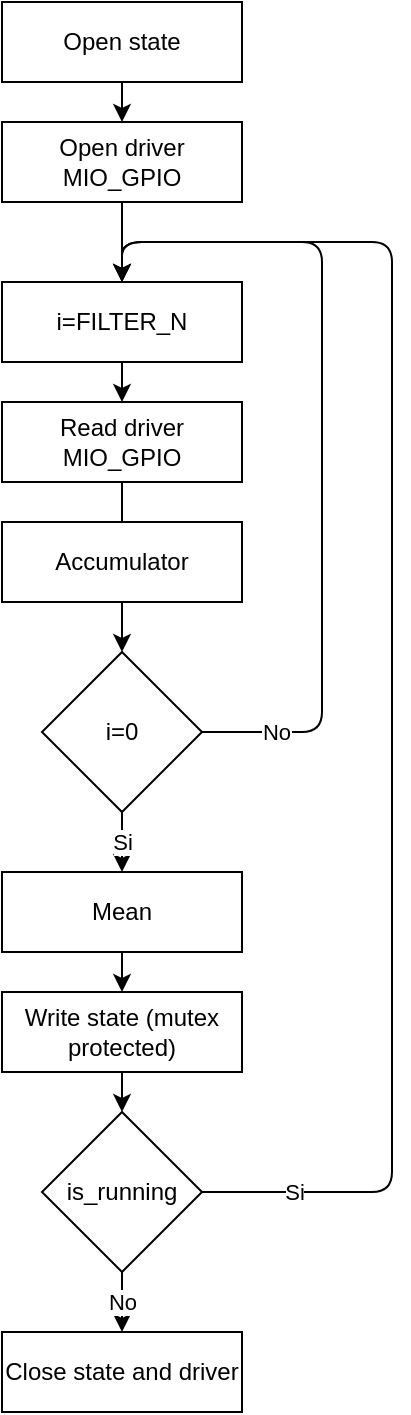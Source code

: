 <mxfile>
    <diagram id="q2e-F72vNAxtqjC7Sm4O" name="Page-1">
        <mxGraphModel dx="406" dy="836" grid="1" gridSize="10" guides="1" tooltips="1" connect="1" arrows="1" fold="1" page="1" pageScale="1" pageWidth="400" pageHeight="750" math="0" shadow="0">
            <root>
                <mxCell id="0"/>
                <mxCell id="1" parent="0"/>
                <mxCell id="5" style="edgeStyle=none;html=1;entryX=0.5;entryY=0;entryDx=0;entryDy=0;" edge="1" parent="1" source="2" target="3">
                    <mxGeometry relative="1" as="geometry"/>
                </mxCell>
                <mxCell id="2" value="Open state" style="rounded=0;whiteSpace=wrap;html=1;" vertex="1" parent="1">
                    <mxGeometry x="102" y="23" width="120" height="40" as="geometry"/>
                </mxCell>
                <mxCell id="23" style="edgeStyle=orthogonalEdgeStyle;html=1;entryX=0.5;entryY=0;entryDx=0;entryDy=0;" edge="1" parent="1" source="3" target="13">
                    <mxGeometry relative="1" as="geometry">
                        <mxPoint x="162" y="33" as="targetPoint"/>
                    </mxGeometry>
                </mxCell>
                <mxCell id="3" value="Open driver MIO_GPIO" style="rounded=0;whiteSpace=wrap;html=1;" vertex="1" parent="1">
                    <mxGeometry x="102" y="83" width="120" height="40" as="geometry"/>
                </mxCell>
                <mxCell id="9" style="edgeStyle=orthogonalEdgeStyle;html=1;entryX=0.5;entryY=0;entryDx=0;entryDy=0;exitX=1;exitY=0.5;exitDx=0;exitDy=0;" edge="1" parent="1" source="4" target="13">
                    <mxGeometry relative="1" as="geometry">
                        <Array as="points">
                            <mxPoint x="262" y="388"/>
                            <mxPoint x="262" y="143"/>
                            <mxPoint x="162" y="143"/>
                        </Array>
                    </mxGeometry>
                </mxCell>
                <mxCell id="11" value="No" style="edgeLabel;html=1;align=center;verticalAlign=middle;resizable=0;points=[];" vertex="1" connectable="0" parent="9">
                    <mxGeometry x="-0.788" y="-1" relative="1" as="geometry">
                        <mxPoint x="-8" y="-1" as="offset"/>
                    </mxGeometry>
                </mxCell>
                <mxCell id="12" value="Si" style="edgeStyle=orthogonalEdgeStyle;html=1;entryX=0.5;entryY=0;entryDx=0;entryDy=0;" edge="1" parent="1" source="4" target="7">
                    <mxGeometry relative="1" as="geometry">
                        <Array as="points">
                            <mxPoint x="162" y="458"/>
                            <mxPoint x="162" y="458"/>
                        </Array>
                    </mxGeometry>
                </mxCell>
                <mxCell id="4" value="i=0" style="rhombus;whiteSpace=wrap;html=1;" vertex="1" parent="1">
                    <mxGeometry x="122" y="348" width="80" height="80" as="geometry"/>
                </mxCell>
                <mxCell id="10" style="edgeStyle=orthogonalEdgeStyle;html=1;entryX=0.5;entryY=0;entryDx=0;entryDy=0;" edge="1" parent="1" source="6" target="4">
                    <mxGeometry relative="1" as="geometry"/>
                </mxCell>
                <mxCell id="6" value="Read driver MIO_GPIO" style="rounded=0;whiteSpace=wrap;html=1;" vertex="1" parent="1">
                    <mxGeometry x="102" y="223" width="120" height="40" as="geometry"/>
                </mxCell>
                <mxCell id="16" style="edgeStyle=orthogonalEdgeStyle;html=1;" edge="1" parent="1" source="7" target="15">
                    <mxGeometry relative="1" as="geometry"/>
                </mxCell>
                <mxCell id="7" value="Mean" style="rounded=0;whiteSpace=wrap;html=1;" vertex="1" parent="1">
                    <mxGeometry x="102" y="458" width="120" height="40" as="geometry"/>
                </mxCell>
                <mxCell id="14" style="edgeStyle=orthogonalEdgeStyle;html=1;" edge="1" parent="1" source="13" target="6">
                    <mxGeometry relative="1" as="geometry"/>
                </mxCell>
                <mxCell id="13" value="i=FILTER_N" style="rounded=0;whiteSpace=wrap;html=1;" vertex="1" parent="1">
                    <mxGeometry x="102" y="163" width="120" height="40" as="geometry"/>
                </mxCell>
                <mxCell id="27" style="edgeStyle=orthogonalEdgeStyle;html=1;entryX=0.5;entryY=0;entryDx=0;entryDy=0;" edge="1" parent="1" source="15" target="19">
                    <mxGeometry relative="1" as="geometry"/>
                </mxCell>
                <mxCell id="15" value="Write state (mutex protected)" style="rounded=0;whiteSpace=wrap;html=1;" vertex="1" parent="1">
                    <mxGeometry x="102" y="518" width="120" height="40" as="geometry"/>
                </mxCell>
                <mxCell id="18" value="Close state and driver" style="rounded=0;whiteSpace=wrap;html=1;" vertex="1" parent="1">
                    <mxGeometry x="102" y="688" width="120" height="40" as="geometry"/>
                </mxCell>
                <mxCell id="20" value="No" style="edgeStyle=orthogonalEdgeStyle;html=1;" edge="1" parent="1" source="19" target="18">
                    <mxGeometry relative="1" as="geometry"/>
                </mxCell>
                <mxCell id="21" value="Si" style="edgeStyle=orthogonalEdgeStyle;html=1;entryX=0.5;entryY=0;entryDx=0;entryDy=0;" edge="1" parent="1" source="19" target="13">
                    <mxGeometry x="-0.87" relative="1" as="geometry">
                        <mxPoint x="342" y="648" as="targetPoint"/>
                        <Array as="points">
                            <mxPoint x="297" y="618"/>
                            <mxPoint x="297" y="143"/>
                            <mxPoint x="162" y="143"/>
                        </Array>
                        <mxPoint x="-1" as="offset"/>
                    </mxGeometry>
                </mxCell>
                <mxCell id="19" value="is_running" style="rhombus;whiteSpace=wrap;html=1;" vertex="1" parent="1">
                    <mxGeometry x="122" y="578" width="80" height="80" as="geometry"/>
                </mxCell>
                <mxCell id="28" value="Accumulator" style="rounded=0;whiteSpace=wrap;html=1;" vertex="1" parent="1">
                    <mxGeometry x="102" y="283" width="120" height="40" as="geometry"/>
                </mxCell>
            </root>
        </mxGraphModel>
    </diagram>
</mxfile>